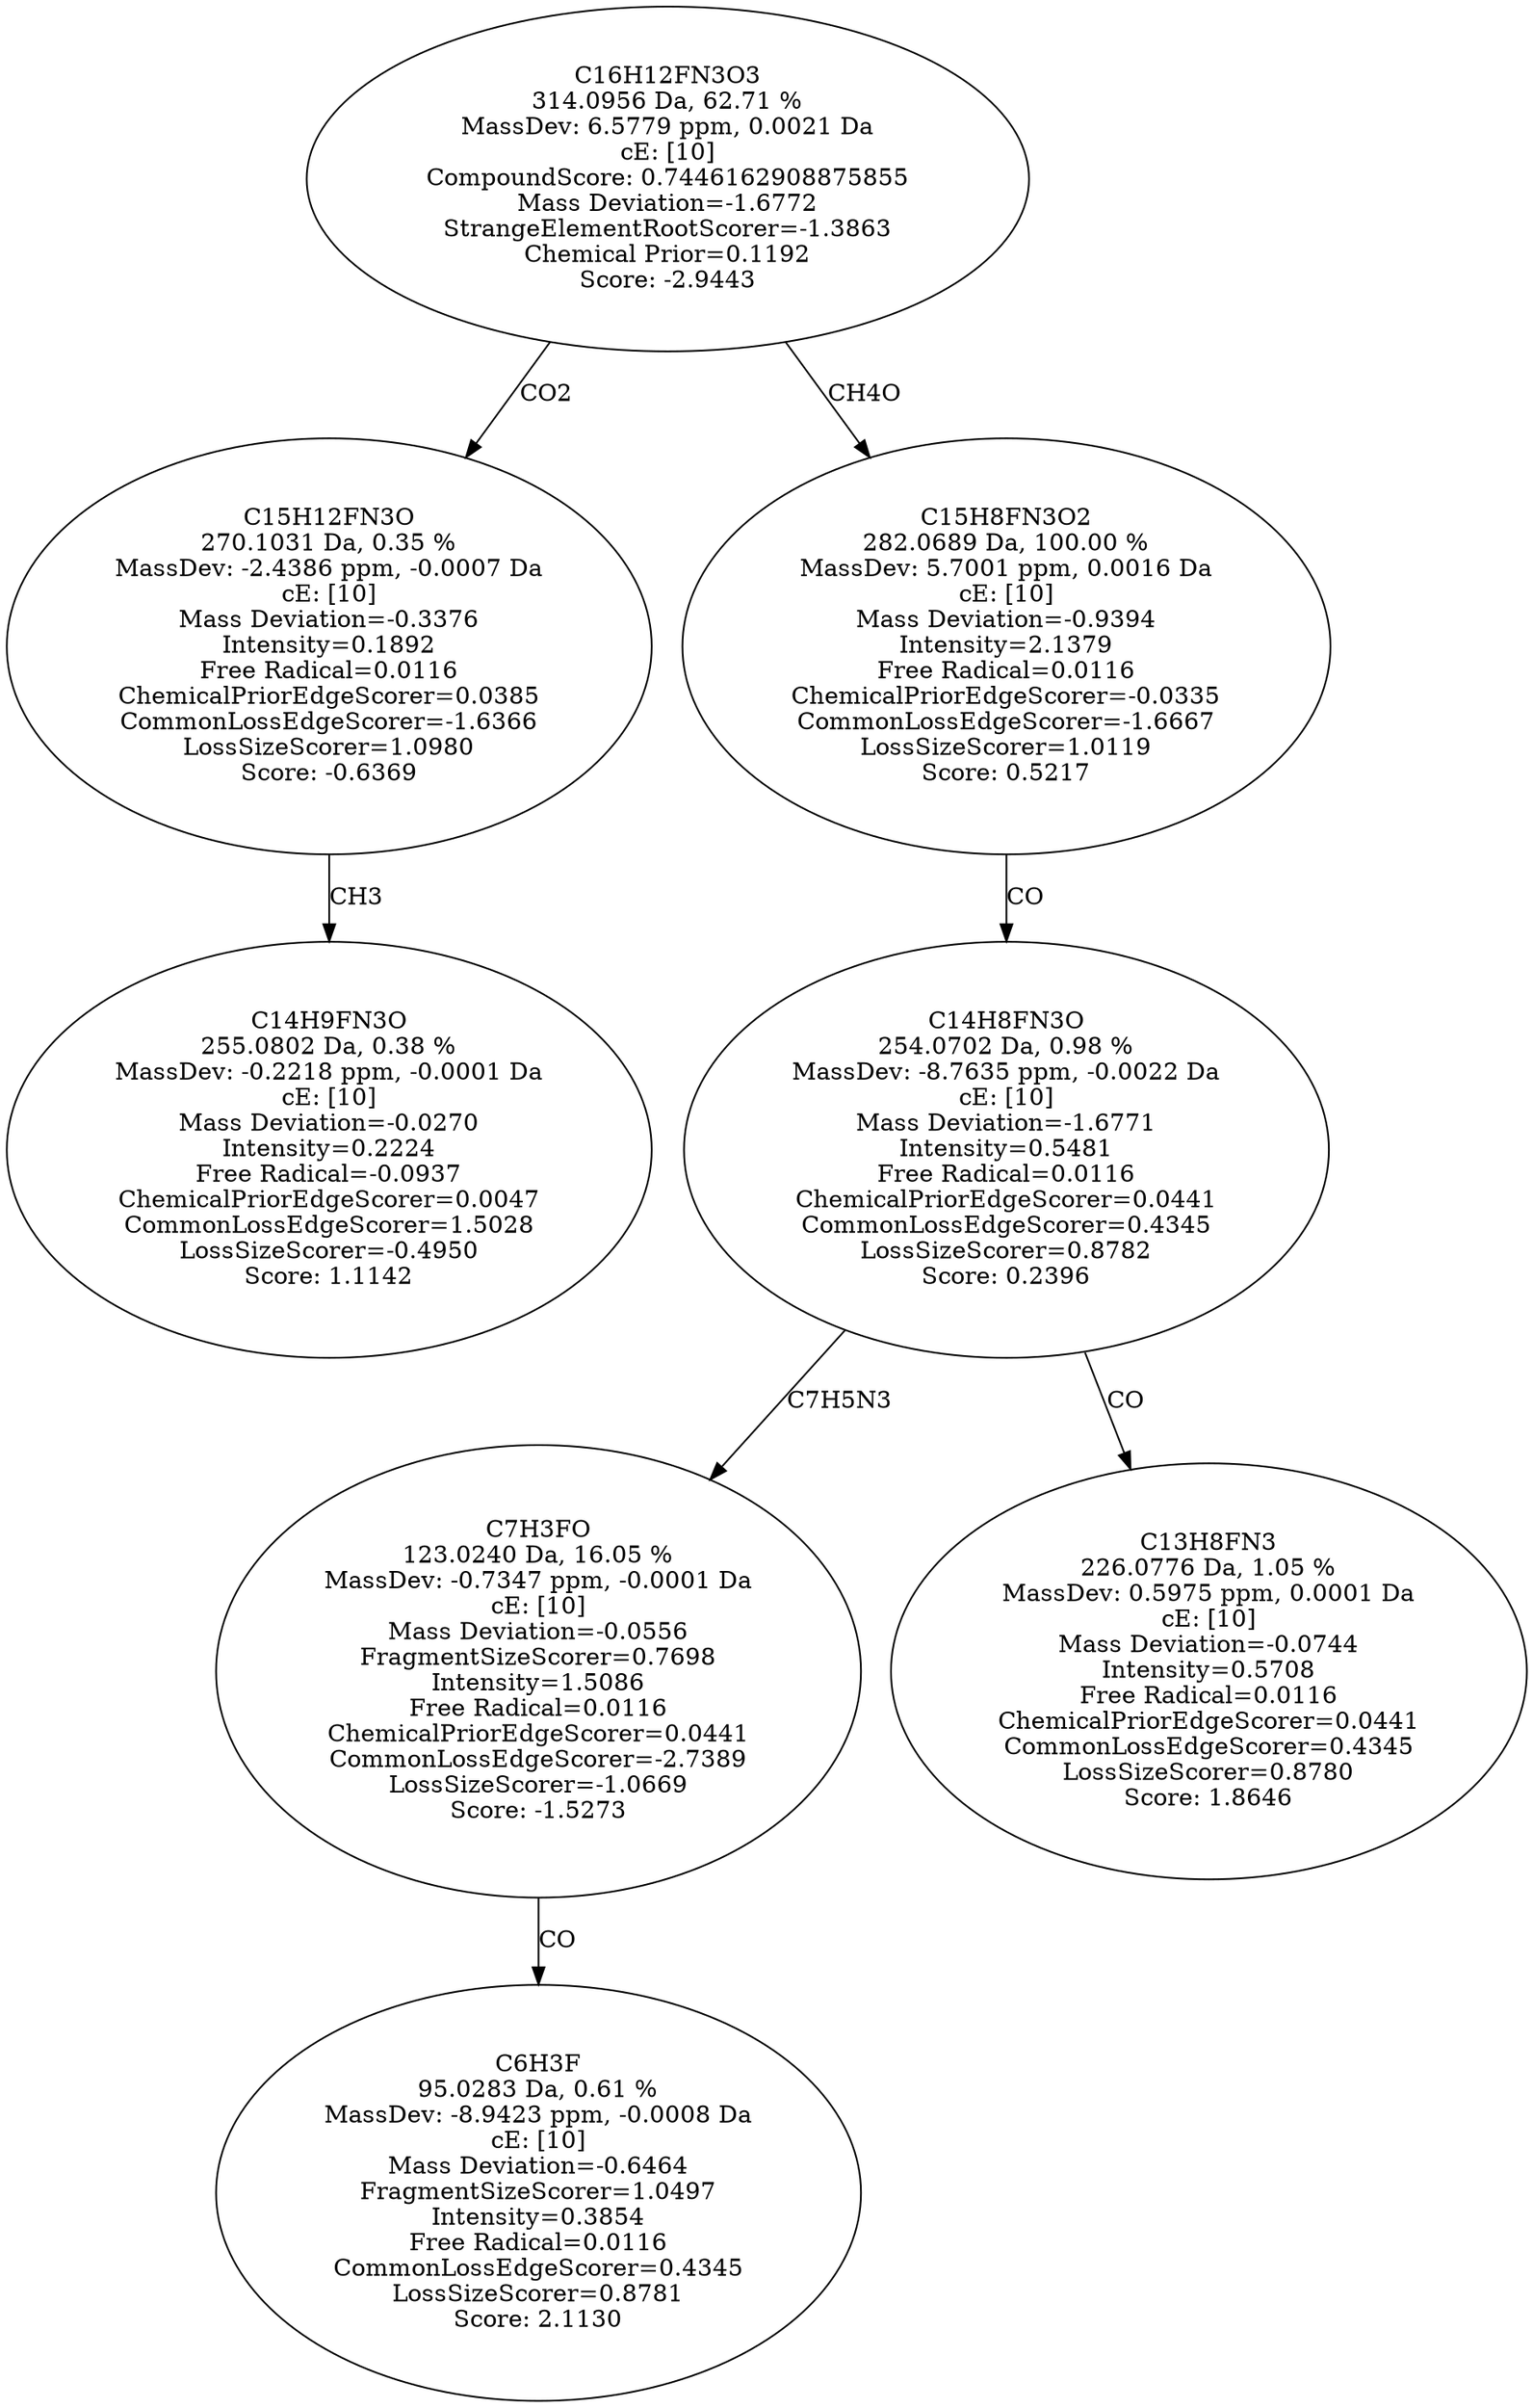 strict digraph {
v1 [label="C14H9FN3O\n255.0802 Da, 0.38 %\nMassDev: -0.2218 ppm, -0.0001 Da\ncE: [10]\nMass Deviation=-0.0270\nIntensity=0.2224\nFree Radical=-0.0937\nChemicalPriorEdgeScorer=0.0047\nCommonLossEdgeScorer=1.5028\nLossSizeScorer=-0.4950\nScore: 1.1142"];
v2 [label="C15H12FN3O\n270.1031 Da, 0.35 %\nMassDev: -2.4386 ppm, -0.0007 Da\ncE: [10]\nMass Deviation=-0.3376\nIntensity=0.1892\nFree Radical=0.0116\nChemicalPriorEdgeScorer=0.0385\nCommonLossEdgeScorer=-1.6366\nLossSizeScorer=1.0980\nScore: -0.6369"];
v3 [label="C6H3F\n95.0283 Da, 0.61 %\nMassDev: -8.9423 ppm, -0.0008 Da\ncE: [10]\nMass Deviation=-0.6464\nFragmentSizeScorer=1.0497\nIntensity=0.3854\nFree Radical=0.0116\nCommonLossEdgeScorer=0.4345\nLossSizeScorer=0.8781\nScore: 2.1130"];
v4 [label="C7H3FO\n123.0240 Da, 16.05 %\nMassDev: -0.7347 ppm, -0.0001 Da\ncE: [10]\nMass Deviation=-0.0556\nFragmentSizeScorer=0.7698\nIntensity=1.5086\nFree Radical=0.0116\nChemicalPriorEdgeScorer=0.0441\nCommonLossEdgeScorer=-2.7389\nLossSizeScorer=-1.0669\nScore: -1.5273"];
v5 [label="C13H8FN3\n226.0776 Da, 1.05 %\nMassDev: 0.5975 ppm, 0.0001 Da\ncE: [10]\nMass Deviation=-0.0744\nIntensity=0.5708\nFree Radical=0.0116\nChemicalPriorEdgeScorer=0.0441\nCommonLossEdgeScorer=0.4345\nLossSizeScorer=0.8780\nScore: 1.8646"];
v6 [label="C14H8FN3O\n254.0702 Da, 0.98 %\nMassDev: -8.7635 ppm, -0.0022 Da\ncE: [10]\nMass Deviation=-1.6771\nIntensity=0.5481\nFree Radical=0.0116\nChemicalPriorEdgeScorer=0.0441\nCommonLossEdgeScorer=0.4345\nLossSizeScorer=0.8782\nScore: 0.2396"];
v7 [label="C15H8FN3O2\n282.0689 Da, 100.00 %\nMassDev: 5.7001 ppm, 0.0016 Da\ncE: [10]\nMass Deviation=-0.9394\nIntensity=2.1379\nFree Radical=0.0116\nChemicalPriorEdgeScorer=-0.0335\nCommonLossEdgeScorer=-1.6667\nLossSizeScorer=1.0119\nScore: 0.5217"];
v8 [label="C16H12FN3O3\n314.0956 Da, 62.71 %\nMassDev: 6.5779 ppm, 0.0021 Da\ncE: [10]\nCompoundScore: 0.7446162908875855\nMass Deviation=-1.6772\nStrangeElementRootScorer=-1.3863\nChemical Prior=0.1192\nScore: -2.9443"];
v2 -> v1 [label="CH3"];
v8 -> v2 [label="CO2"];
v4 -> v3 [label="CO"];
v6 -> v4 [label="C7H5N3"];
v6 -> v5 [label="CO"];
v7 -> v6 [label="CO"];
v8 -> v7 [label="CH4O"];
}